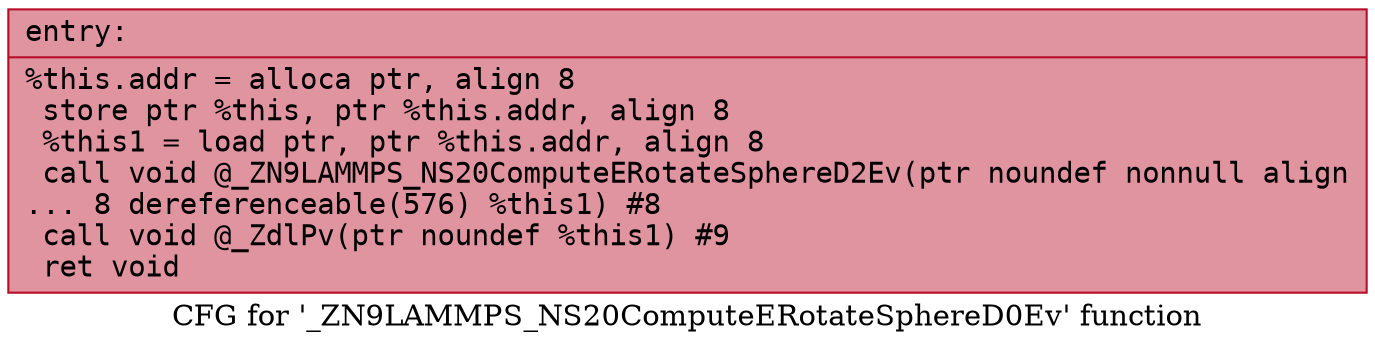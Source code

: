 digraph "CFG for '_ZN9LAMMPS_NS20ComputeERotateSphereD0Ev' function" {
	label="CFG for '_ZN9LAMMPS_NS20ComputeERotateSphereD0Ev' function";

	Node0x561cb7b9d390 [shape=record,color="#b70d28ff", style=filled, fillcolor="#b70d2870" fontname="Courier",label="{entry:\l|  %this.addr = alloca ptr, align 8\l  store ptr %this, ptr %this.addr, align 8\l  %this1 = load ptr, ptr %this.addr, align 8\l  call void @_ZN9LAMMPS_NS20ComputeERotateSphereD2Ev(ptr noundef nonnull align\l... 8 dereferenceable(576) %this1) #8\l  call void @_ZdlPv(ptr noundef %this1) #9\l  ret void\l}"];
}
